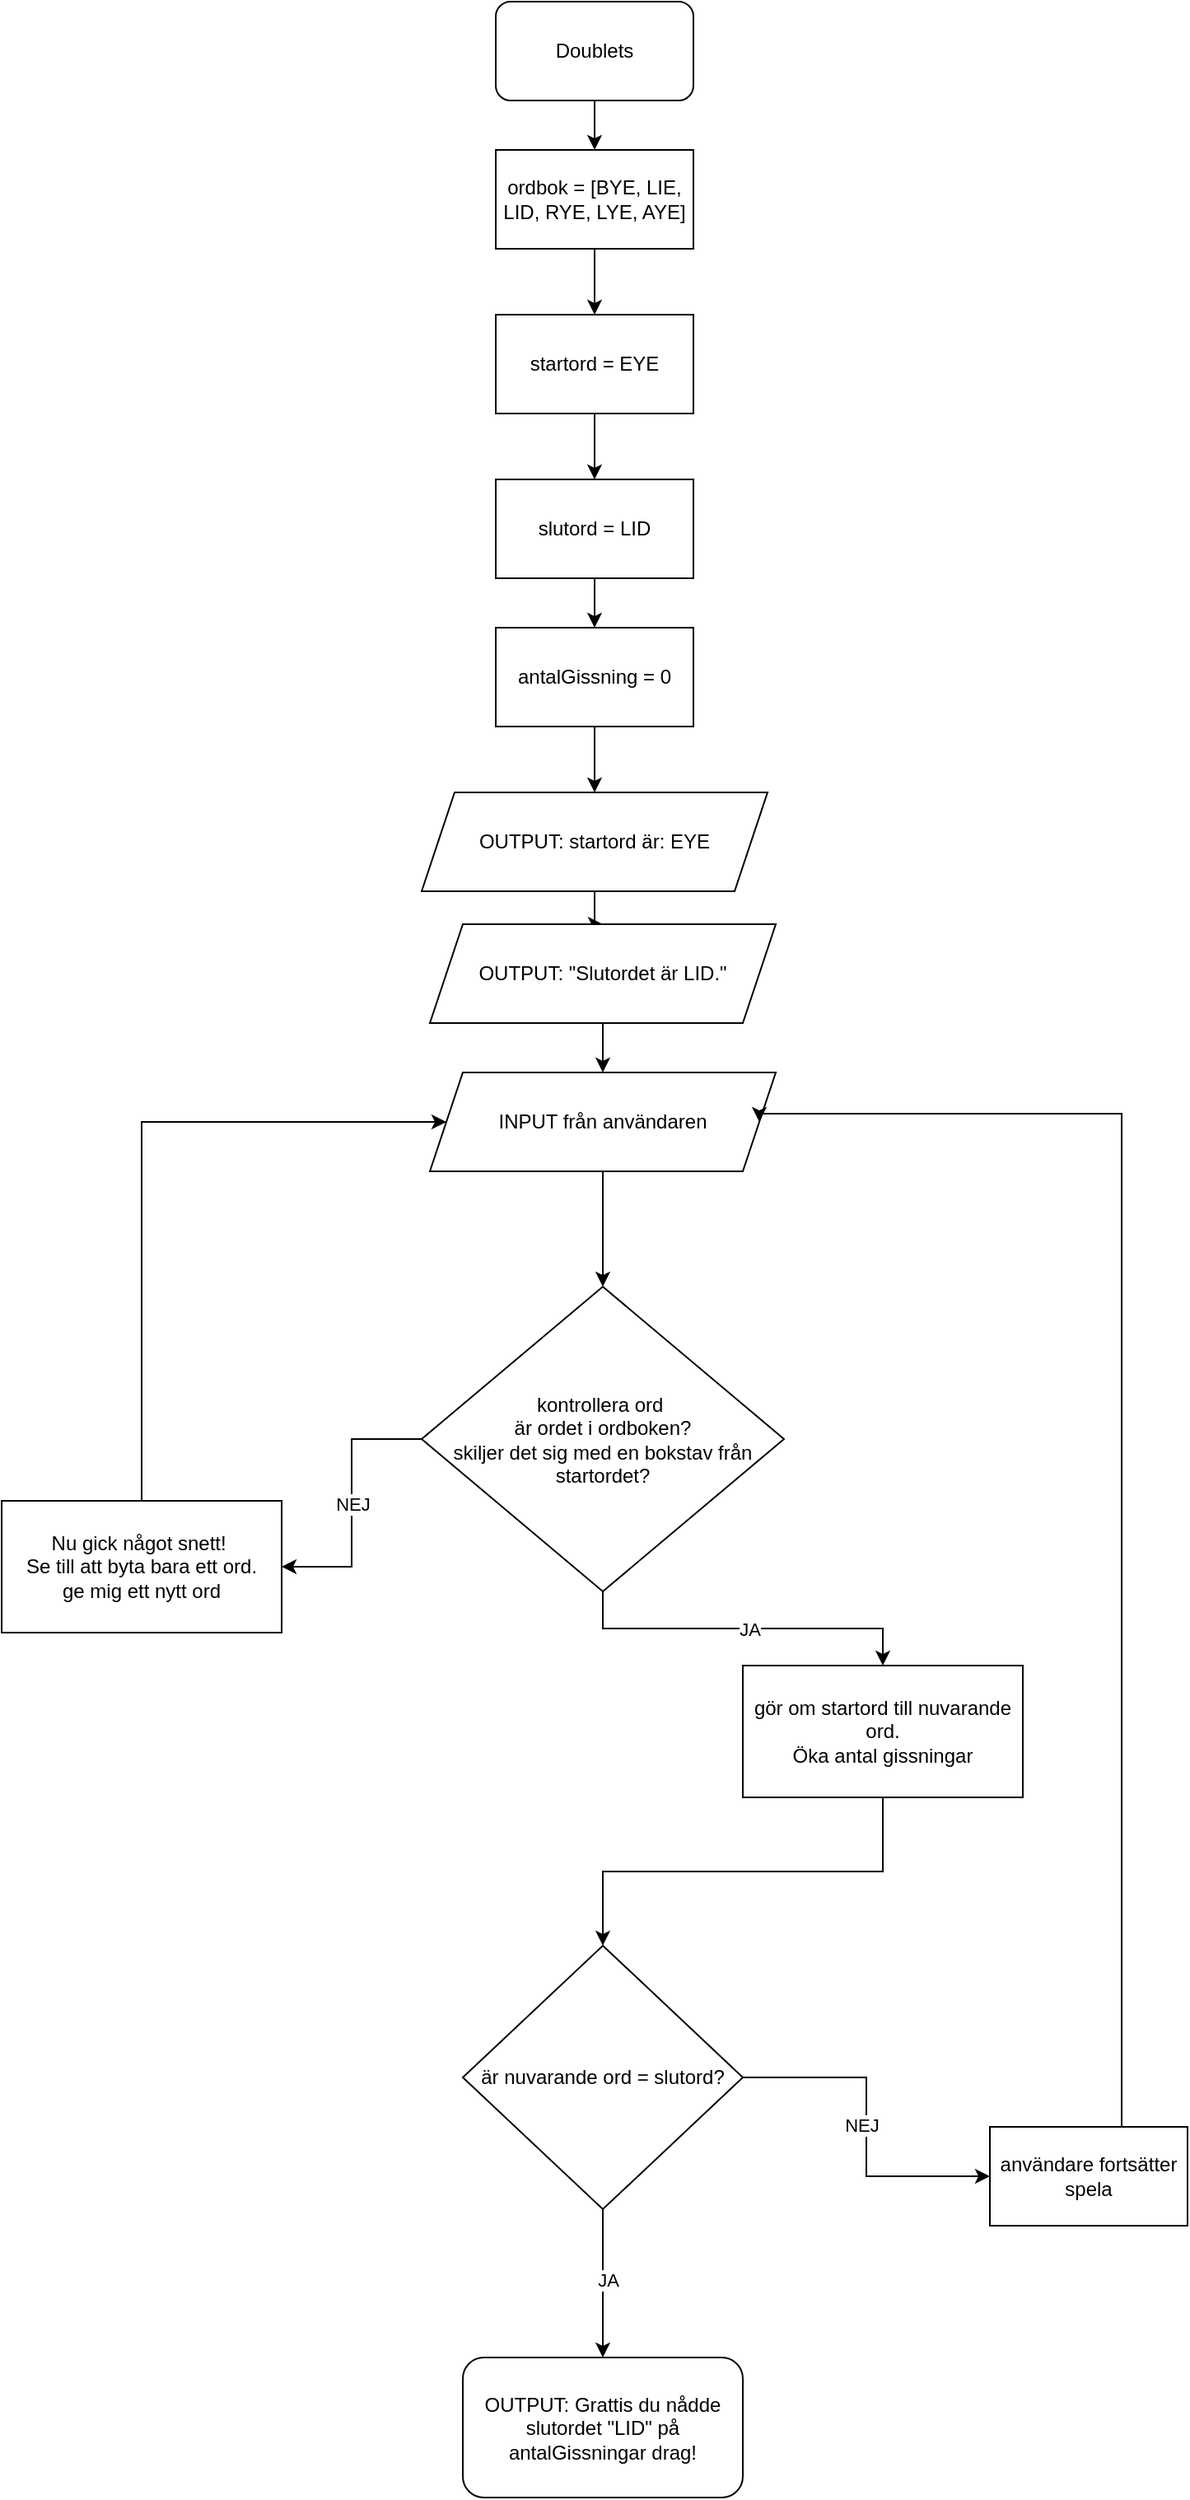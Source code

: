 <mxfile version="25.0.3">
  <diagram name="Sida-1" id="hMlhOMM-AFKcHe_M0dgj">
    <mxGraphModel grid="1" page="1" gridSize="10" guides="1" tooltips="1" connect="1" arrows="1" fold="1" pageScale="1" pageWidth="827" pageHeight="1169" math="0" shadow="0">
      <root>
        <mxCell id="0" />
        <mxCell id="1" parent="0" />
        <mxCell id="wyQrkb14em5uQLjIqt4s-23" value="" style="edgeStyle=orthogonalEdgeStyle;rounded=0;orthogonalLoop=1;jettySize=auto;html=1;" edge="1" parent="1" source="wyQrkb14em5uQLjIqt4s-1" target="wyQrkb14em5uQLjIqt4s-20">
          <mxGeometry relative="1" as="geometry" />
        </mxCell>
        <mxCell id="wyQrkb14em5uQLjIqt4s-1" value="Doublets" style="rounded=1;whiteSpace=wrap;html=1;" vertex="1" parent="1">
          <mxGeometry x="340" y="20" width="120" height="60" as="geometry" />
        </mxCell>
        <mxCell id="wyQrkb14em5uQLjIqt4s-19" value="" style="edgeStyle=orthogonalEdgeStyle;rounded=0;orthogonalLoop=1;jettySize=auto;html=1;" edge="1" parent="1" source="wyQrkb14em5uQLjIqt4s-17" target="wyQrkb14em5uQLjIqt4s-18">
          <mxGeometry relative="1" as="geometry" />
        </mxCell>
        <mxCell id="wyQrkb14em5uQLjIqt4s-17" value="startord = EYE" style="rounded=0;whiteSpace=wrap;html=1;" vertex="1" parent="1">
          <mxGeometry x="340" y="210" width="120" height="60" as="geometry" />
        </mxCell>
        <mxCell id="6-3KNQaqRe4toxep9fmD-7" value="" style="edgeStyle=orthogonalEdgeStyle;rounded=0;orthogonalLoop=1;jettySize=auto;html=1;" edge="1" parent="1" source="wyQrkb14em5uQLjIqt4s-18" target="6-3KNQaqRe4toxep9fmD-6">
          <mxGeometry relative="1" as="geometry" />
        </mxCell>
        <mxCell id="wyQrkb14em5uQLjIqt4s-18" value="slutord = LID" style="rounded=0;whiteSpace=wrap;html=1;" vertex="1" parent="1">
          <mxGeometry x="340" y="310" width="120" height="60" as="geometry" />
        </mxCell>
        <mxCell id="wyQrkb14em5uQLjIqt4s-24" value="" style="edgeStyle=orthogonalEdgeStyle;rounded=0;orthogonalLoop=1;jettySize=auto;html=1;" edge="1" parent="1" source="wyQrkb14em5uQLjIqt4s-20" target="wyQrkb14em5uQLjIqt4s-17">
          <mxGeometry relative="1" as="geometry" />
        </mxCell>
        <mxCell id="wyQrkb14em5uQLjIqt4s-20" value="ordbok = [BYE, LIE, LID, RYE, LYE, AYE]" style="rounded=0;whiteSpace=wrap;html=1;" vertex="1" parent="1">
          <mxGeometry x="340" y="110" width="120" height="60" as="geometry" />
        </mxCell>
        <mxCell id="wyQrkb14em5uQLjIqt4s-28" value="" style="edgeStyle=orthogonalEdgeStyle;rounded=0;orthogonalLoop=1;jettySize=auto;html=1;" edge="1" parent="1" source="wyQrkb14em5uQLjIqt4s-25" target="wyQrkb14em5uQLjIqt4s-27">
          <mxGeometry relative="1" as="geometry" />
        </mxCell>
        <mxCell id="wyQrkb14em5uQLjIqt4s-25" value="OUTPUT: startord är: EYE" style="shape=parallelogram;perimeter=parallelogramPerimeter;whiteSpace=wrap;html=1;fixedSize=1;rounded=0;" vertex="1" parent="1">
          <mxGeometry x="295" y="500" width="210" height="60" as="geometry" />
        </mxCell>
        <mxCell id="6-3KNQaqRe4toxep9fmD-10" value="" style="edgeStyle=orthogonalEdgeStyle;rounded=0;orthogonalLoop=1;jettySize=auto;html=1;" edge="1" parent="1" source="wyQrkb14em5uQLjIqt4s-27" target="wyQrkb14em5uQLjIqt4s-29">
          <mxGeometry relative="1" as="geometry" />
        </mxCell>
        <mxCell id="wyQrkb14em5uQLjIqt4s-27" value="OUTPUT: &quot;Slutordet är LID.&quot;" style="shape=parallelogram;perimeter=parallelogramPerimeter;whiteSpace=wrap;html=1;fixedSize=1;rounded=0;" vertex="1" parent="1">
          <mxGeometry x="300" y="580" width="210" height="60" as="geometry" />
        </mxCell>
        <mxCell id="wyQrkb14em5uQLjIqt4s-32" value="" style="edgeStyle=orthogonalEdgeStyle;rounded=0;orthogonalLoop=1;jettySize=auto;html=1;" edge="1" parent="1" source="wyQrkb14em5uQLjIqt4s-29" target="wyQrkb14em5uQLjIqt4s-31">
          <mxGeometry relative="1" as="geometry" />
        </mxCell>
        <mxCell id="wyQrkb14em5uQLjIqt4s-29" value="INPUT från användaren" style="shape=parallelogram;perimeter=parallelogramPerimeter;whiteSpace=wrap;html=1;fixedSize=1;rounded=0;" vertex="1" parent="1">
          <mxGeometry x="300" y="670" width="210" height="60" as="geometry" />
        </mxCell>
        <mxCell id="wyQrkb14em5uQLjIqt4s-36" value="NEJ" style="edgeStyle=orthogonalEdgeStyle;rounded=0;orthogonalLoop=1;jettySize=auto;html=1;" edge="1" parent="1" source="wyQrkb14em5uQLjIqt4s-31" target="wyQrkb14em5uQLjIqt4s-35">
          <mxGeometry relative="1" as="geometry" />
        </mxCell>
        <mxCell id="wyQrkb14em5uQLjIqt4s-39" value="" style="edgeStyle=orthogonalEdgeStyle;rounded=0;orthogonalLoop=1;jettySize=auto;html=1;" edge="1" parent="1" source="wyQrkb14em5uQLjIqt4s-31" target="wyQrkb14em5uQLjIqt4s-38">
          <mxGeometry relative="1" as="geometry" />
        </mxCell>
        <mxCell id="wyQrkb14em5uQLjIqt4s-40" value="JA" style="edgeLabel;html=1;align=center;verticalAlign=middle;resizable=0;points=[];" vertex="1" connectable="0" parent="wyQrkb14em5uQLjIqt4s-39">
          <mxGeometry x="0.031" relative="1" as="geometry">
            <mxPoint as="offset" />
          </mxGeometry>
        </mxCell>
        <mxCell id="wyQrkb14em5uQLjIqt4s-31" value="kontrollera ord&amp;nbsp;&lt;div&gt;är ordet i ordboken?&lt;/div&gt;&lt;div&gt;skiljer det sig med en bokstav från startordet?&lt;/div&gt;" style="rhombus;whiteSpace=wrap;html=1;rounded=0;" vertex="1" parent="1">
          <mxGeometry x="295" y="800" width="220" height="185" as="geometry" />
        </mxCell>
        <mxCell id="wyQrkb14em5uQLjIqt4s-37" style="edgeStyle=orthogonalEdgeStyle;rounded=0;orthogonalLoop=1;jettySize=auto;html=1;exitX=0.5;exitY=0;exitDx=0;exitDy=0;entryX=0;entryY=0.5;entryDx=0;entryDy=0;" edge="1" parent="1" source="wyQrkb14em5uQLjIqt4s-35" target="wyQrkb14em5uQLjIqt4s-29">
          <mxGeometry relative="1" as="geometry">
            <Array as="points">
              <mxPoint x="125" y="700" />
              <mxPoint x="305" y="700" />
            </Array>
          </mxGeometry>
        </mxCell>
        <mxCell id="wyQrkb14em5uQLjIqt4s-35" value="Nu gick något snett!&amp;nbsp;&lt;div&gt;Se till att byta bara ett ord.&lt;div&gt;ge mig ett nytt ord&lt;/div&gt;&lt;/div&gt;" style="whiteSpace=wrap;html=1;rounded=0;" vertex="1" parent="1">
          <mxGeometry x="40" y="930" width="170" height="80" as="geometry" />
        </mxCell>
        <mxCell id="wyQrkb14em5uQLjIqt4s-42" value="" style="edgeStyle=orthogonalEdgeStyle;rounded=0;orthogonalLoop=1;jettySize=auto;html=1;" edge="1" parent="1" source="wyQrkb14em5uQLjIqt4s-38" target="wyQrkb14em5uQLjIqt4s-41">
          <mxGeometry relative="1" as="geometry" />
        </mxCell>
        <mxCell id="wyQrkb14em5uQLjIqt4s-38" value="gör om startord till nuvarande ord.&lt;div&gt;Öka antal gissningar&lt;/div&gt;" style="whiteSpace=wrap;html=1;rounded=0;" vertex="1" parent="1">
          <mxGeometry x="490" y="1030" width="170" height="80" as="geometry" />
        </mxCell>
        <mxCell id="6-3KNQaqRe4toxep9fmD-2" value="" style="edgeStyle=orthogonalEdgeStyle;rounded=0;orthogonalLoop=1;jettySize=auto;html=1;" edge="1" parent="1" source="wyQrkb14em5uQLjIqt4s-41" target="6-3KNQaqRe4toxep9fmD-1">
          <mxGeometry relative="1" as="geometry" />
        </mxCell>
        <mxCell id="6-3KNQaqRe4toxep9fmD-3" value="NEJ" style="edgeLabel;html=1;align=center;verticalAlign=middle;resizable=0;points=[];" connectable="0" vertex="1" parent="6-3KNQaqRe4toxep9fmD-2">
          <mxGeometry x="-0.009" y="-3" relative="1" as="geometry">
            <mxPoint as="offset" />
          </mxGeometry>
        </mxCell>
        <mxCell id="6-3KNQaqRe4toxep9fmD-8" value="" style="edgeStyle=orthogonalEdgeStyle;rounded=0;orthogonalLoop=1;jettySize=auto;html=1;" edge="1" parent="1" source="wyQrkb14em5uQLjIqt4s-41" target="6-3KNQaqRe4toxep9fmD-5">
          <mxGeometry relative="1" as="geometry" />
        </mxCell>
        <mxCell id="6-3KNQaqRe4toxep9fmD-9" value="JA" style="edgeLabel;html=1;align=center;verticalAlign=middle;resizable=0;points=[];" connectable="0" vertex="1" parent="6-3KNQaqRe4toxep9fmD-8">
          <mxGeometry x="-0.056" y="3" relative="1" as="geometry">
            <mxPoint as="offset" />
          </mxGeometry>
        </mxCell>
        <mxCell id="wyQrkb14em5uQLjIqt4s-41" value="är nuvarande ord = slutord?" style="rhombus;whiteSpace=wrap;html=1;rounded=0;" vertex="1" parent="1">
          <mxGeometry x="320" y="1200" width="170" height="160" as="geometry" />
        </mxCell>
        <mxCell id="6-3KNQaqRe4toxep9fmD-4" style="edgeStyle=orthogonalEdgeStyle;rounded=0;orthogonalLoop=1;jettySize=auto;html=1;entryX=1;entryY=0.5;entryDx=0;entryDy=0;" edge="1" parent="1" source="6-3KNQaqRe4toxep9fmD-1" target="wyQrkb14em5uQLjIqt4s-29">
          <mxGeometry relative="1" as="geometry">
            <Array as="points">
              <mxPoint x="720" y="695" />
            </Array>
          </mxGeometry>
        </mxCell>
        <mxCell id="6-3KNQaqRe4toxep9fmD-1" value="användare fortsätter spela" style="whiteSpace=wrap;html=1;rounded=0;" vertex="1" parent="1">
          <mxGeometry x="640" y="1310" width="120" height="60" as="geometry" />
        </mxCell>
        <mxCell id="6-3KNQaqRe4toxep9fmD-5" value="OUTPUT: Grattis du nådde slutordet &quot;LID&quot; på antalGissningar drag!" style="rounded=1;whiteSpace=wrap;html=1;" vertex="1" parent="1">
          <mxGeometry x="320" y="1450" width="170" height="85" as="geometry" />
        </mxCell>
        <mxCell id="6-3KNQaqRe4toxep9fmD-11" value="" style="edgeStyle=orthogonalEdgeStyle;rounded=0;orthogonalLoop=1;jettySize=auto;html=1;" edge="1" parent="1" source="6-3KNQaqRe4toxep9fmD-6" target="wyQrkb14em5uQLjIqt4s-25">
          <mxGeometry relative="1" as="geometry" />
        </mxCell>
        <mxCell id="6-3KNQaqRe4toxep9fmD-6" value="antalGissning = 0" style="rounded=0;whiteSpace=wrap;html=1;" vertex="1" parent="1">
          <mxGeometry x="340" y="400" width="120" height="60" as="geometry" />
        </mxCell>
      </root>
    </mxGraphModel>
  </diagram>
</mxfile>
